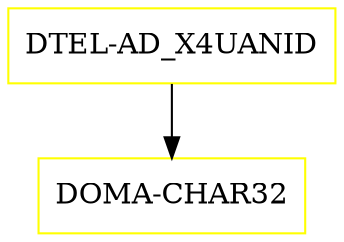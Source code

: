 digraph G {
  "DTEL-AD_X4UANID" [shape=box,color=yellow];
  "DOMA-CHAR32" [shape=box,color=yellow,URL="./DOMA_CHAR32.html"];
  "DTEL-AD_X4UANID" -> "DOMA-CHAR32";
}
